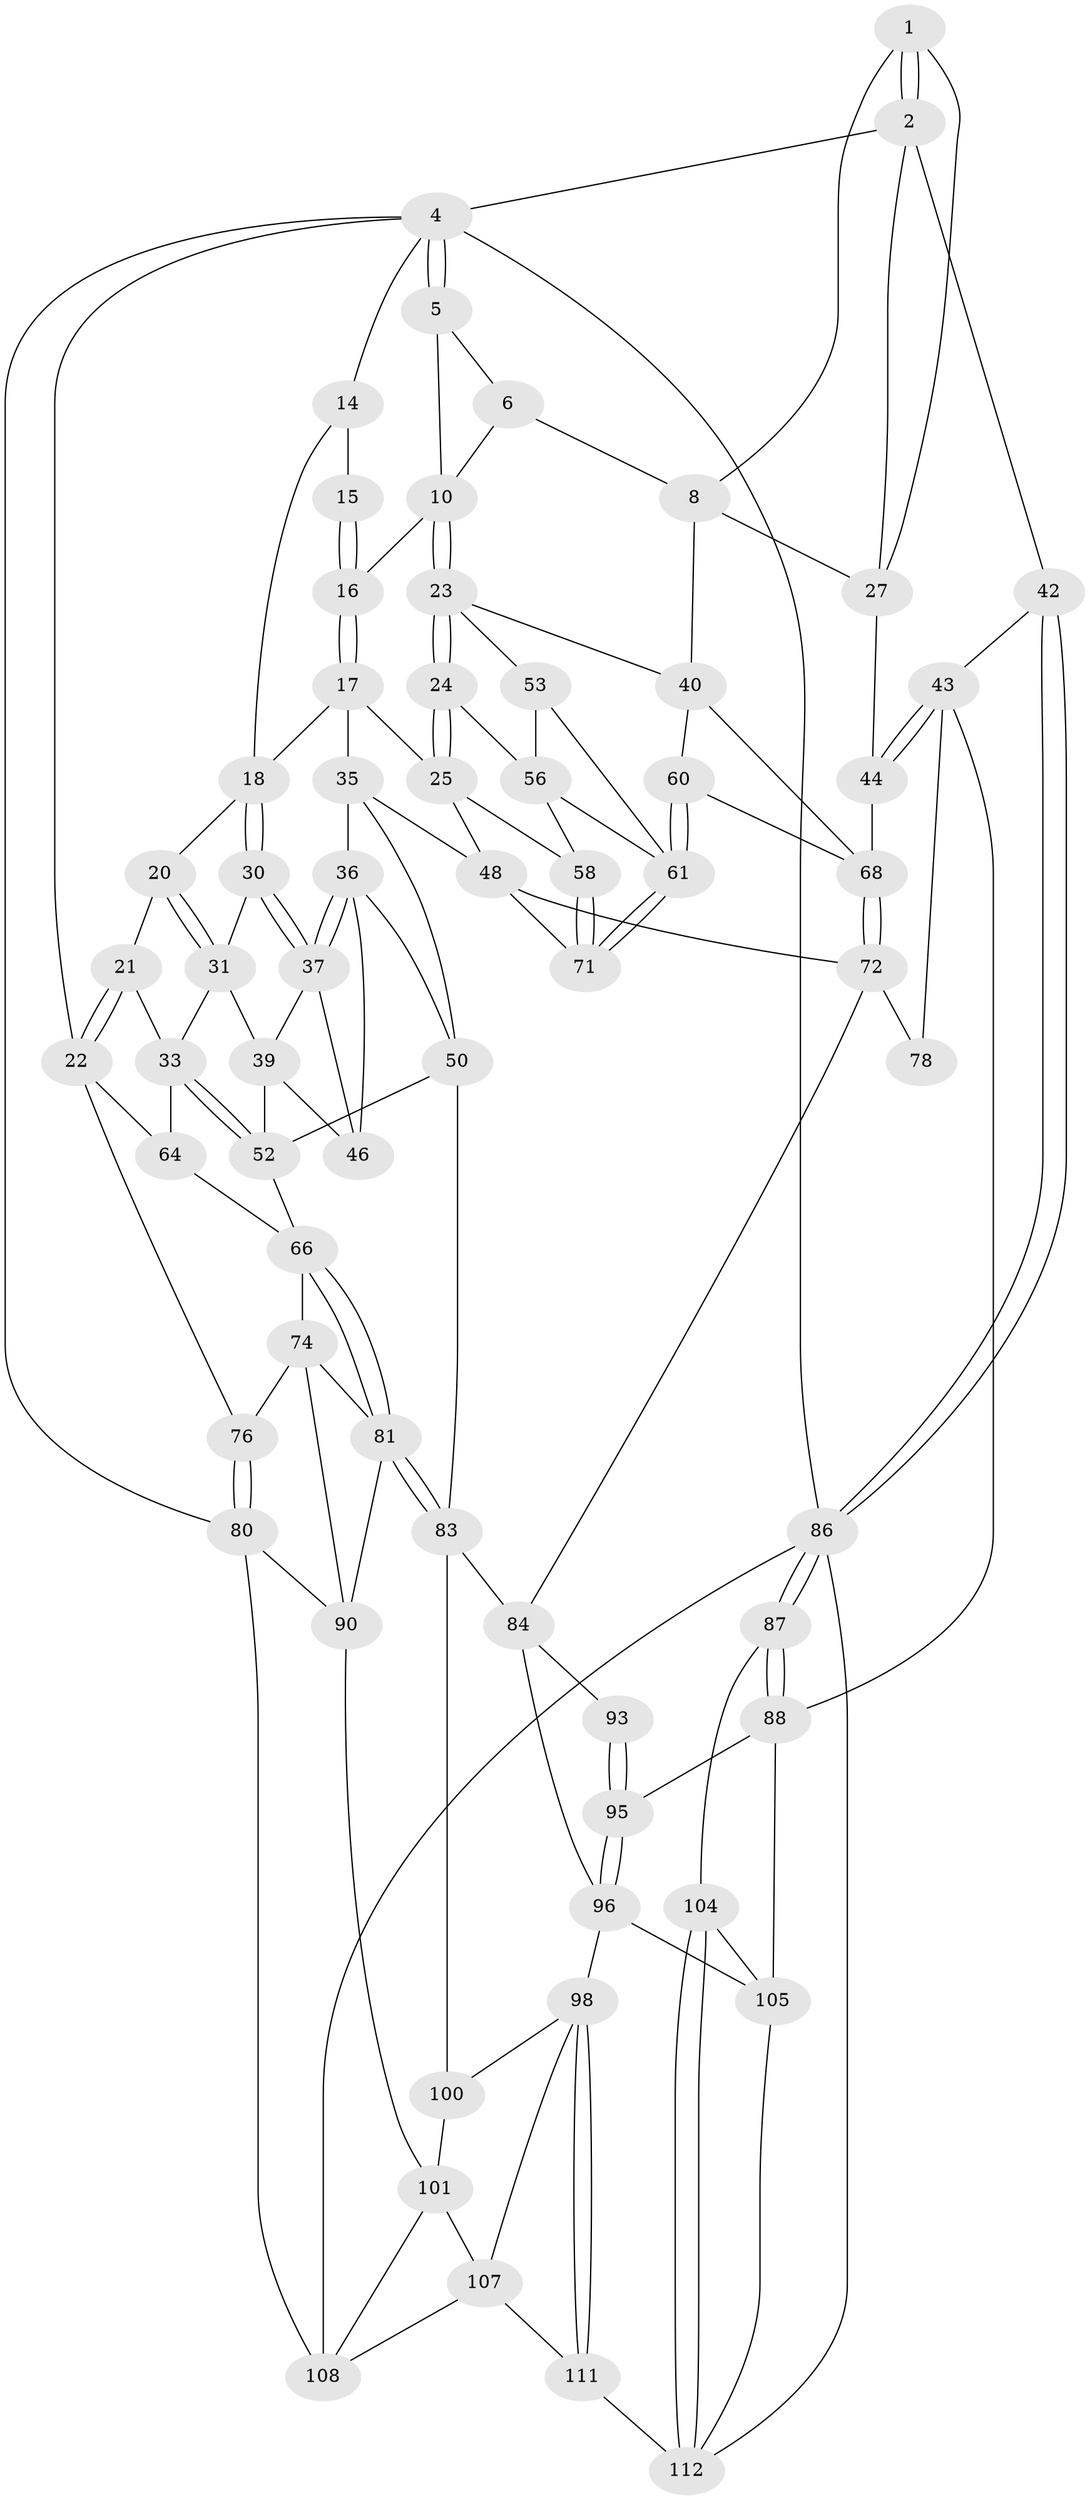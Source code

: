 // original degree distribution, {3: 0.05309734513274336, 5: 0.46017699115044247, 6: 0.26548672566371684, 4: 0.22123893805309736}
// Generated by graph-tools (version 1.1) at 2025/11/02/27/25 16:11:54]
// undirected, 67 vertices, 149 edges
graph export_dot {
graph [start="1"]
  node [color=gray90,style=filled];
  1 [pos="+0.7968713656745332+0",super="+7"];
  2 [pos="+1+0.16804654788414314",super="+3"];
  4 [pos="+1+0",super="+13"];
  5 [pos="+0.7429184755169147+0",super="+12"];
  6 [pos="+0.7517292649059636+0",super="+9"];
  8 [pos="+0.8446244210231868+0.215294741677773",super="+29"];
  10 [pos="+0.6592329806236503+0.19858786351967134",super="+11"];
  14 [pos="+0.057734850642663316+0"];
  15 [pos="+0.42566648389916645+0"];
  16 [pos="+0.46542227726320107+0.1371765415454912"];
  17 [pos="+0.42651608090335663+0.16638922921581667",super="+26"];
  18 [pos="+0.3608669280151569+0.16578078454456263",super="+19"];
  20 [pos="+0.16502470698761487+0.2218650932295505"];
  21 [pos="+0.16156982197891015+0.22406549879612067"];
  22 [pos="+0+0.27997005101142486",super="+63"];
  23 [pos="+0.6498495704767914+0.2398053266704093",super="+41"];
  24 [pos="+0.5897575371598107+0.3169816367466648",super="+54"];
  25 [pos="+0.5848013840917193+0.31992533176917254",super="+47"];
  27 [pos="+0.9757789671886661+0.17963360003121887",super="+28"];
  30 [pos="+0.3427223731291804+0.19664866860386646"];
  31 [pos="+0.21644727884952164+0.24806856554627543",super="+32"];
  33 [pos="+0.13995165318069203+0.3591764240648693",super="+34"];
  35 [pos="+0.4377834938151089+0.3225456755200328",super="+49"];
  36 [pos="+0.4129237201606003+0.32839288209516715",super="+45"];
  37 [pos="+0.3403080087074857+0.2547049462655979",super="+38"];
  39 [pos="+0.23367496159627657+0.32366912361023603",super="+51"];
  40 [pos="+0.8141772547687665+0.3452400306895097",super="+59"];
  42 [pos="+1+0.4428967123375672"];
  43 [pos="+1+0.45378253649714073",super="+77"];
  44 [pos="+1+0.4363631918062144"];
  46 [pos="+0.31935434087212616+0.39280932328438717"];
  48 [pos="+0.5268246102369328+0.46873727065142645",super="+73"];
  50 [pos="+0.4840479502279204+0.506484573418915",super="+70"];
  52 [pos="+0.24418610512875843+0.4570884998556038",super="+65"];
  53 [pos="+0.7344717295820402+0.3638298966005565",super="+55"];
  56 [pos="+0.6724823006926218+0.3901025247380291",super="+57"];
  58 [pos="+0.6429670495518061+0.4506856776504698"];
  60 [pos="+0.7633374338430864+0.43798928363536693"];
  61 [pos="+0.7435810829182976+0.46444308898413933",super="+62"];
  64 [pos="+0.04352079498176123+0.38001164912113833"];
  66 [pos="+0.22116187685699673+0.5126681911658242",super="+67"];
  68 [pos="+0.8563015870600023+0.5017277283738893",super="+69"];
  71 [pos="+0.7418346057027562+0.516808943412245"];
  72 [pos="+0.7720881630223525+0.599630970199908",super="+79"];
  74 [pos="+0.019619350980191238+0.637316380117316",super="+75"];
  76 [pos="+0+0.6357879586006646"];
  78 [pos="+0.8219324351981151+0.669534835493541"];
  80 [pos="+0+0.8729520068501019",super="+103"];
  81 [pos="+0.25961582310325193+0.6944530077049093",super="+82"];
  83 [pos="+0.4736036328559973+0.6268139624377067",super="+85"];
  84 [pos="+0.5387026751456101+0.6727716478538283",super="+92"];
  86 [pos="+1+0.8548452526125839",super="+89"];
  87 [pos="+1+0.8501772500574805"];
  88 [pos="+0.9143229218771185+0.7525111777385378",super="+94"];
  90 [pos="+0.24247424409113907+0.801582073619851",super="+91"];
  93 [pos="+0.8019044076921745+0.6930496904370675"];
  95 [pos="+0.6922599290266575+0.8848974652966077"];
  96 [pos="+0.6908705109348617+0.886633985826183",super="+97"];
  98 [pos="+0.5870773730353673+0.9035365411965783",super="+99"];
  100 [pos="+0.4961399404541543+0.7754461031443014"];
  101 [pos="+0.3788605387029324+0.8572682483122652",super="+102"];
  104 [pos="+0.9250330499308117+0.9353822476468436"];
  105 [pos="+0.8728712960131493+0.8689531951453439",super="+106"];
  107 [pos="+0.5088693108816117+0.9146466874069159",super="+109"];
  108 [pos="+0.23712199659414707+1",super="+110"];
  111 [pos="+0.48351856801149884+1"];
  112 [pos="+0.7826726350100242+1",super="+113"];
  1 -- 2;
  1 -- 2;
  1 -- 8;
  1 -- 27;
  2 -- 27;
  2 -- 42;
  2 -- 4;
  4 -- 5;
  4 -- 5;
  4 -- 80;
  4 -- 14;
  4 -- 22;
  4 -- 86;
  5 -- 6;
  5 -- 10;
  6 -- 8;
  6 -- 10;
  8 -- 40;
  8 -- 27;
  10 -- 23;
  10 -- 23;
  10 -- 16;
  14 -- 15;
  14 -- 18;
  15 -- 16;
  15 -- 16;
  16 -- 17;
  16 -- 17;
  17 -- 18;
  17 -- 35;
  17 -- 25;
  18 -- 30;
  18 -- 30;
  18 -- 20;
  20 -- 21;
  20 -- 31;
  20 -- 31;
  21 -- 22;
  21 -- 22;
  21 -- 33;
  22 -- 64;
  22 -- 76;
  23 -- 24;
  23 -- 24;
  23 -- 40;
  23 -- 53;
  24 -- 25;
  24 -- 25;
  24 -- 56;
  25 -- 48;
  25 -- 58;
  27 -- 44;
  30 -- 31;
  30 -- 37;
  30 -- 37;
  31 -- 33;
  31 -- 39;
  33 -- 52;
  33 -- 52;
  33 -- 64;
  35 -- 36;
  35 -- 48;
  35 -- 50;
  36 -- 37;
  36 -- 37;
  36 -- 50;
  36 -- 46;
  37 -- 46;
  37 -- 39;
  39 -- 52;
  39 -- 46;
  40 -- 60;
  40 -- 68;
  42 -- 43;
  42 -- 86;
  42 -- 86;
  43 -- 44;
  43 -- 44;
  43 -- 88;
  43 -- 78;
  44 -- 68;
  48 -- 72;
  48 -- 71;
  50 -- 83;
  50 -- 52;
  52 -- 66;
  53 -- 56;
  53 -- 61;
  56 -- 58;
  56 -- 61;
  58 -- 71;
  58 -- 71;
  60 -- 61;
  60 -- 61;
  60 -- 68;
  61 -- 71;
  61 -- 71;
  64 -- 66;
  66 -- 81;
  66 -- 81;
  66 -- 74;
  68 -- 72;
  68 -- 72;
  72 -- 84;
  72 -- 78;
  74 -- 81;
  74 -- 76;
  74 -- 90;
  76 -- 80;
  76 -- 80;
  80 -- 108 [weight=2];
  80 -- 90;
  81 -- 83;
  81 -- 83;
  81 -- 90;
  83 -- 100;
  83 -- 84;
  84 -- 96;
  84 -- 93;
  86 -- 87;
  86 -- 87;
  86 -- 112;
  86 -- 108;
  87 -- 88;
  87 -- 88;
  87 -- 104;
  88 -- 105;
  88 -- 95;
  90 -- 101;
  93 -- 95;
  93 -- 95;
  95 -- 96;
  95 -- 96;
  96 -- 98;
  96 -- 105;
  98 -- 111;
  98 -- 111;
  98 -- 107;
  98 -- 100;
  100 -- 101;
  101 -- 107;
  101 -- 108;
  104 -- 105;
  104 -- 112;
  104 -- 112;
  105 -- 112;
  107 -- 108;
  107 -- 111;
  111 -- 112;
}
